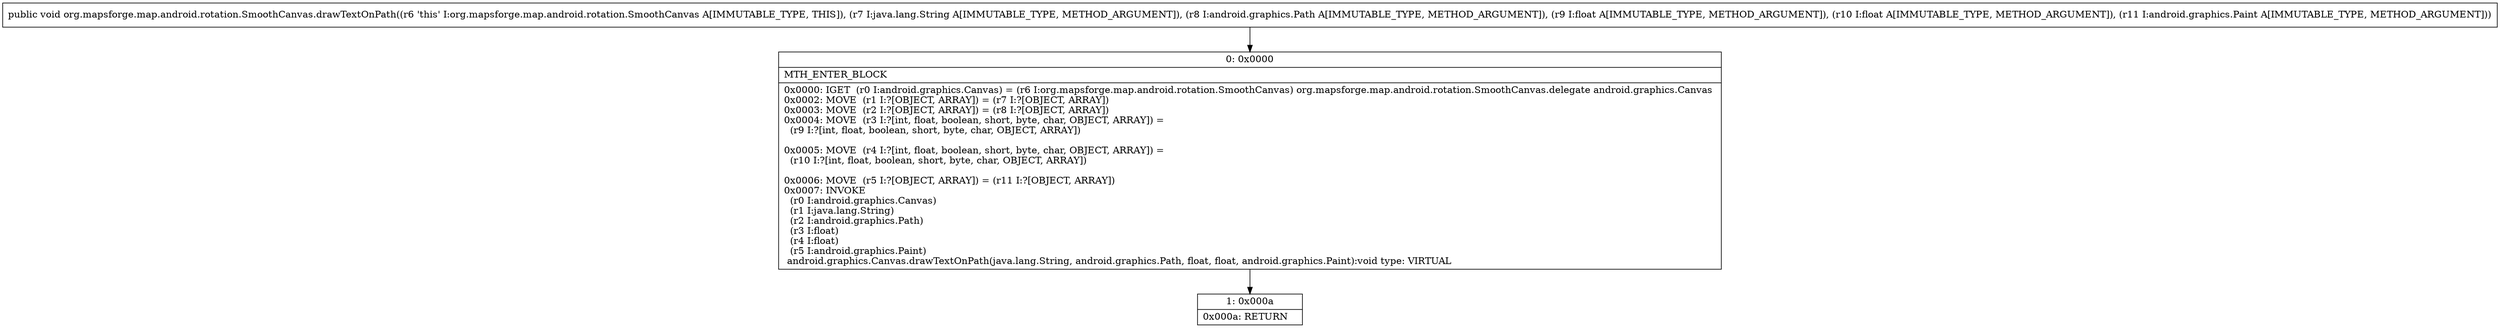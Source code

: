 digraph "CFG fororg.mapsforge.map.android.rotation.SmoothCanvas.drawTextOnPath(Ljava\/lang\/String;Landroid\/graphics\/Path;FFLandroid\/graphics\/Paint;)V" {
Node_0 [shape=record,label="{0\:\ 0x0000|MTH_ENTER_BLOCK\l|0x0000: IGET  (r0 I:android.graphics.Canvas) = (r6 I:org.mapsforge.map.android.rotation.SmoothCanvas) org.mapsforge.map.android.rotation.SmoothCanvas.delegate android.graphics.Canvas \l0x0002: MOVE  (r1 I:?[OBJECT, ARRAY]) = (r7 I:?[OBJECT, ARRAY]) \l0x0003: MOVE  (r2 I:?[OBJECT, ARRAY]) = (r8 I:?[OBJECT, ARRAY]) \l0x0004: MOVE  (r3 I:?[int, float, boolean, short, byte, char, OBJECT, ARRAY]) = \l  (r9 I:?[int, float, boolean, short, byte, char, OBJECT, ARRAY])\l \l0x0005: MOVE  (r4 I:?[int, float, boolean, short, byte, char, OBJECT, ARRAY]) = \l  (r10 I:?[int, float, boolean, short, byte, char, OBJECT, ARRAY])\l \l0x0006: MOVE  (r5 I:?[OBJECT, ARRAY]) = (r11 I:?[OBJECT, ARRAY]) \l0x0007: INVOKE  \l  (r0 I:android.graphics.Canvas)\l  (r1 I:java.lang.String)\l  (r2 I:android.graphics.Path)\l  (r3 I:float)\l  (r4 I:float)\l  (r5 I:android.graphics.Paint)\l android.graphics.Canvas.drawTextOnPath(java.lang.String, android.graphics.Path, float, float, android.graphics.Paint):void type: VIRTUAL \l}"];
Node_1 [shape=record,label="{1\:\ 0x000a|0x000a: RETURN   \l}"];
MethodNode[shape=record,label="{public void org.mapsforge.map.android.rotation.SmoothCanvas.drawTextOnPath((r6 'this' I:org.mapsforge.map.android.rotation.SmoothCanvas A[IMMUTABLE_TYPE, THIS]), (r7 I:java.lang.String A[IMMUTABLE_TYPE, METHOD_ARGUMENT]), (r8 I:android.graphics.Path A[IMMUTABLE_TYPE, METHOD_ARGUMENT]), (r9 I:float A[IMMUTABLE_TYPE, METHOD_ARGUMENT]), (r10 I:float A[IMMUTABLE_TYPE, METHOD_ARGUMENT]), (r11 I:android.graphics.Paint A[IMMUTABLE_TYPE, METHOD_ARGUMENT])) }"];
MethodNode -> Node_0;
Node_0 -> Node_1;
}

